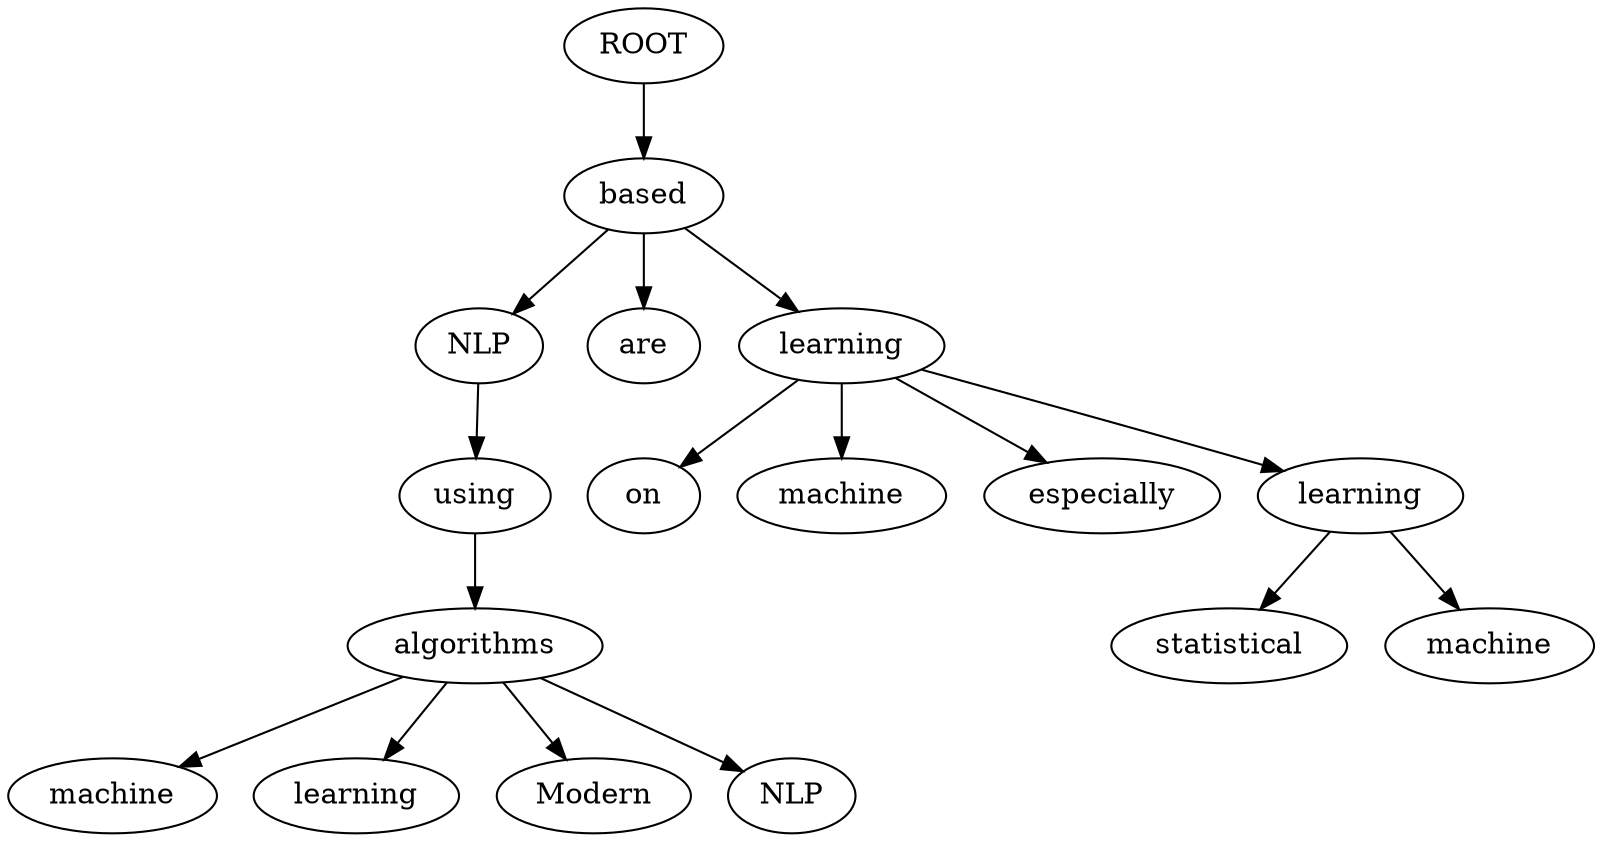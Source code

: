 digraph graph31 {
	node0 [label="ROOT"];
	node1 [label="NLP"];
	node2 [label="using"];
	node3 [label="machine"];
	node4 [label="learning"];
	node5 [label="Modern"];
	node6 [label="NLP"];
	node7 [label="algorithms"];
	node8 [label="are"];
	node9 [label="based"];
	node10 [label="on"];
	node11 [label="machine"];
	node12 [label="learning"];
	node14 [label="especially"];
	node15 [label="statistical"];
	node16 [label="machine"];
	node17 [label="learning"];
	node0 -> node9;
	node9 -> node1;
	node1 -> node2;
	node7 -> node3;
	node7 -> node4;
	node7 -> node5;
	node7 -> node6;
	node2 -> node7;
	node9 -> node8;
	node12 -> node10;
	node12 -> node11;
	node9 -> node12;
	node12 -> node14;
	node17 -> node15;
	node17 -> node16;
	node12 -> node17;
}
